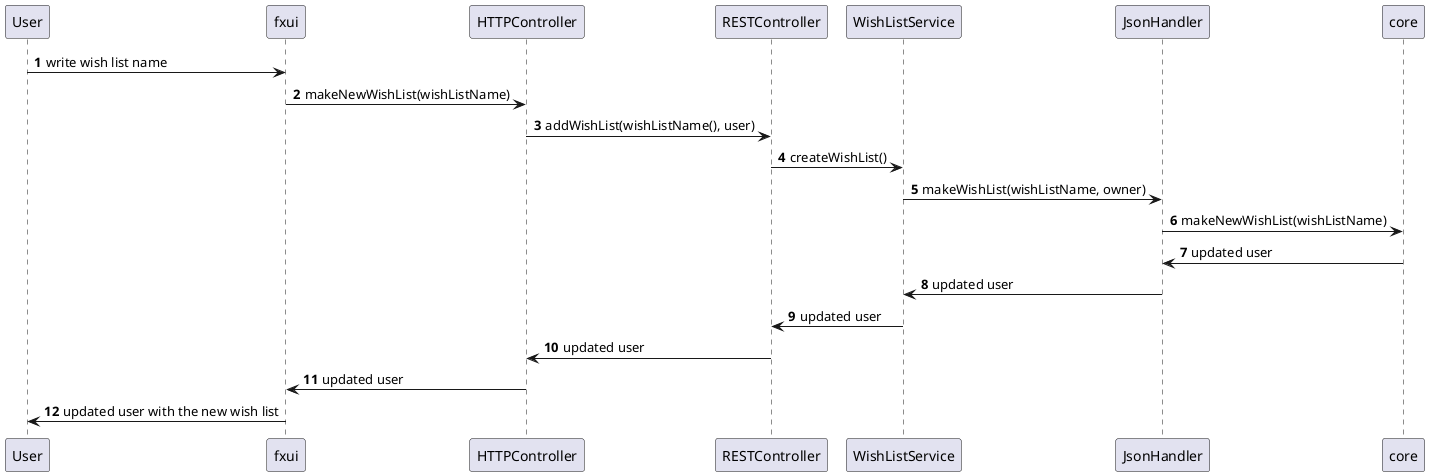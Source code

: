 @startuml
'https://plantuml.com/sequence-diagram

autonumber

User -> fxui: write wish list name
fxui -> HTTPController: makeNewWishList(wishListName)
HTTPController -> RESTController: addWishList(wishListName(), user)
RESTController -> WishListService: createWishList()
WishListService -> JsonHandler: makeWishList(wishListName, owner)
JsonHandler -> core: makeNewWishList(wishListName)
core -> JsonHandler: updated user
JsonHandler -> WishListService: updated user
WishListService -> RESTController: updated user
RESTController -> HTTPController: updated user
HTTPController -> fxui: updated user
fxui -> User: updated user with the new wish list

@enduml